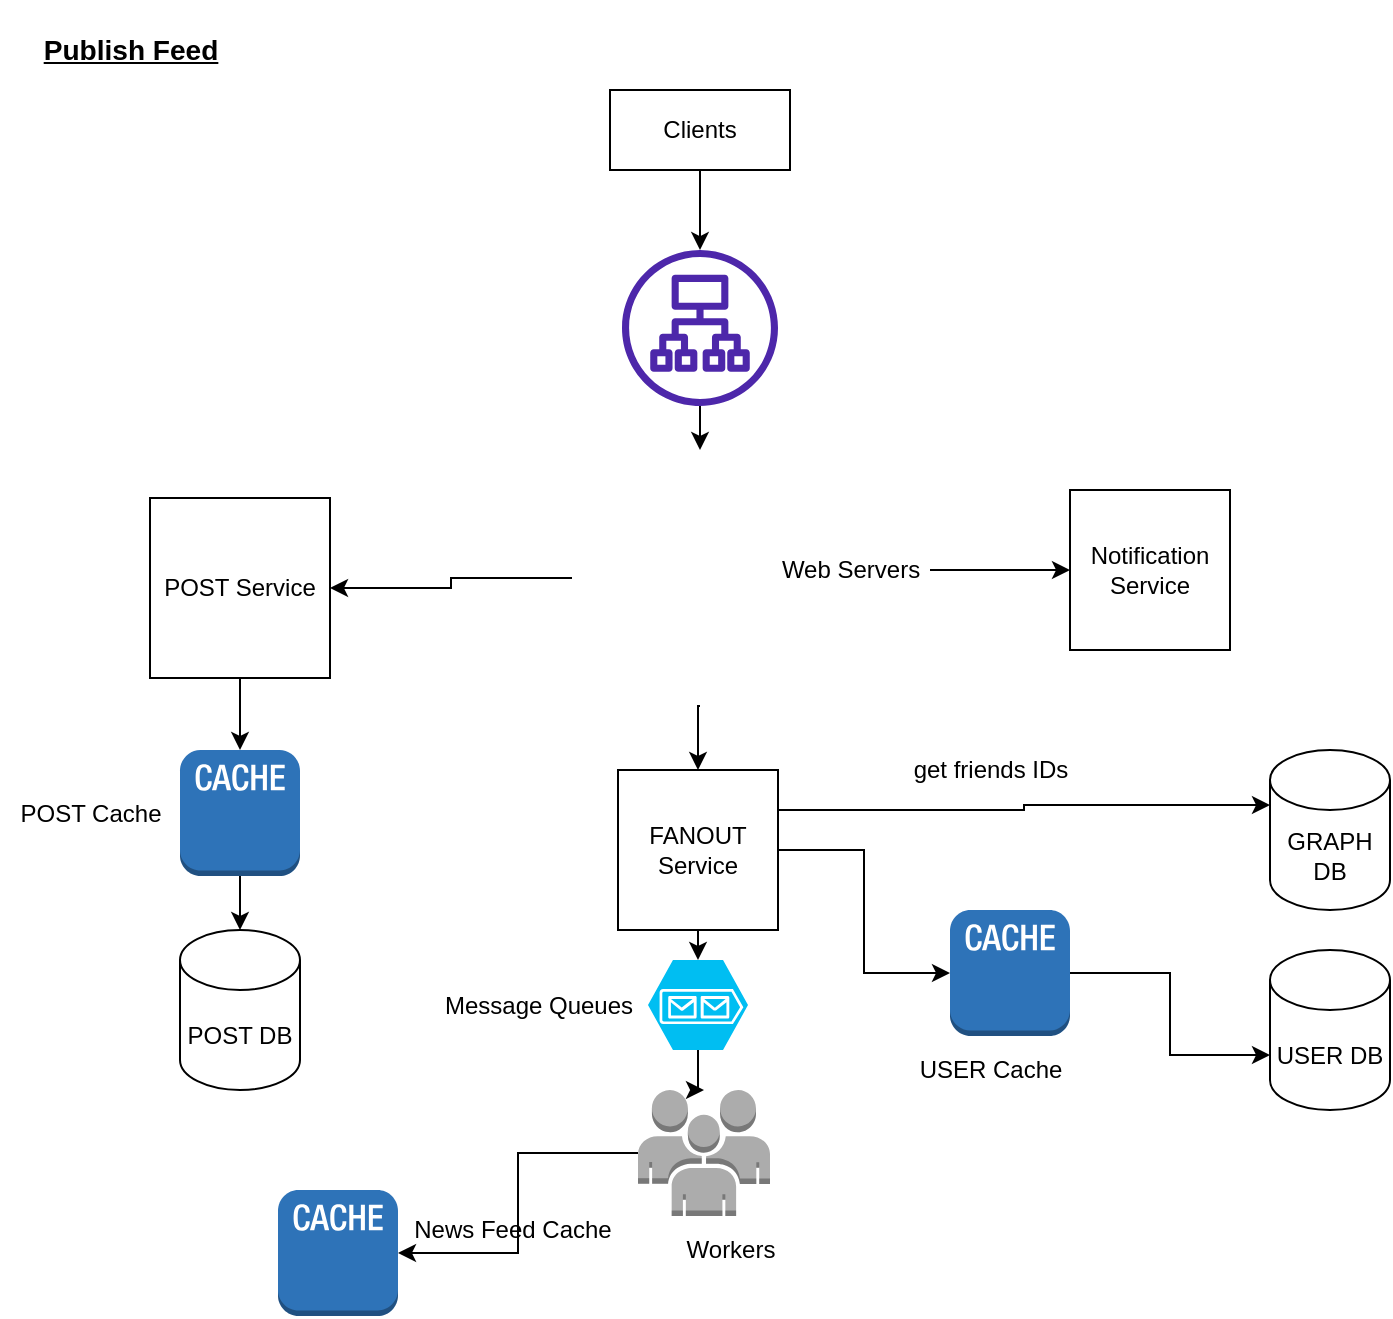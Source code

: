 <mxfile version="18.1.2" type="device"><diagram id="Eoc5AdAUnUh0SrnVLGfK" name="Page-1"><mxGraphModel dx="1796" dy="1714" grid="1" gridSize="10" guides="1" tooltips="1" connect="1" arrows="1" fold="1" page="1" pageScale="1" pageWidth="850" pageHeight="1100" math="0" shadow="0"><root><mxCell id="0"/><mxCell id="1" parent="0"/><mxCell id="FIIyBFY9BKztqlxXGOHK-1" value="&lt;h3&gt;&lt;u&gt;Publish Feed&lt;/u&gt;&lt;/h3&gt;" style="text;html=1;align=center;verticalAlign=middle;resizable=0;points=[];autosize=1;strokeColor=none;fillColor=none;" vertex="1" parent="1"><mxGeometry x="-10" y="-5" width="100" height="50" as="geometry"/></mxCell><mxCell id="FIIyBFY9BKztqlxXGOHK-5" style="edgeStyle=orthogonalEdgeStyle;rounded=0;orthogonalLoop=1;jettySize=auto;html=1;exitX=0.5;exitY=1;exitDx=0;exitDy=0;" edge="1" parent="1" source="FIIyBFY9BKztqlxXGOHK-2" target="FIIyBFY9BKztqlxXGOHK-4"><mxGeometry relative="1" as="geometry"/></mxCell><mxCell id="FIIyBFY9BKztqlxXGOHK-2" value="Clients" style="rounded=0;whiteSpace=wrap;html=1;" vertex="1" parent="1"><mxGeometry x="280" y="40" width="90" height="40" as="geometry"/></mxCell><mxCell id="FIIyBFY9BKztqlxXGOHK-9" style="edgeStyle=orthogonalEdgeStyle;rounded=0;orthogonalLoop=1;jettySize=auto;html=1;" edge="1" parent="1" source="FIIyBFY9BKztqlxXGOHK-4" target="FIIyBFY9BKztqlxXGOHK-6"><mxGeometry relative="1" as="geometry"/></mxCell><mxCell id="FIIyBFY9BKztqlxXGOHK-4" value="" style="sketch=0;outlineConnect=0;fontColor=#232F3E;gradientColor=none;fillColor=#4D27AA;strokeColor=none;dashed=0;verticalLabelPosition=bottom;verticalAlign=top;align=center;html=1;fontSize=12;fontStyle=0;aspect=fixed;pointerEvents=1;shape=mxgraph.aws4.application_load_balancer;" vertex="1" parent="1"><mxGeometry x="286" y="120" width="78" height="78" as="geometry"/></mxCell><mxCell id="FIIyBFY9BKztqlxXGOHK-11" style="edgeStyle=orthogonalEdgeStyle;rounded=0;orthogonalLoop=1;jettySize=auto;html=1;" edge="1" parent="1" source="FIIyBFY9BKztqlxXGOHK-6" target="FIIyBFY9BKztqlxXGOHK-10"><mxGeometry relative="1" as="geometry"/></mxCell><mxCell id="FIIyBFY9BKztqlxXGOHK-23" style="edgeStyle=orthogonalEdgeStyle;rounded=0;orthogonalLoop=1;jettySize=auto;html=1;exitX=0.5;exitY=1;exitDx=0;exitDy=0;entryX=0.5;entryY=0;entryDx=0;entryDy=0;" edge="1" parent="1" source="FIIyBFY9BKztqlxXGOHK-6" target="FIIyBFY9BKztqlxXGOHK-19"><mxGeometry relative="1" as="geometry"/></mxCell><mxCell id="FIIyBFY9BKztqlxXGOHK-6" value="" style="shape=image;html=1;verticalAlign=top;verticalLabelPosition=bottom;labelBackgroundColor=#ffffff;imageAspect=0;aspect=fixed;image=https://cdn1.iconfinder.com/data/icons/computer-hardware-glyphs-vol-2/52/server__cloud__database__storage__data__servers__computing-128.png" vertex="1" parent="1"><mxGeometry x="261" y="220" width="128" height="128" as="geometry"/></mxCell><mxCell id="FIIyBFY9BKztqlxXGOHK-18" style="edgeStyle=orthogonalEdgeStyle;rounded=0;orthogonalLoop=1;jettySize=auto;html=1;entryX=0;entryY=0.5;entryDx=0;entryDy=0;" edge="1" parent="1" source="FIIyBFY9BKztqlxXGOHK-8" target="FIIyBFY9BKztqlxXGOHK-17"><mxGeometry relative="1" as="geometry"/></mxCell><mxCell id="FIIyBFY9BKztqlxXGOHK-8" value="Web Servers" style="text;html=1;align=center;verticalAlign=middle;resizable=0;points=[];autosize=1;strokeColor=none;fillColor=none;" vertex="1" parent="1"><mxGeometry x="360" y="270" width="80" height="20" as="geometry"/></mxCell><mxCell id="FIIyBFY9BKztqlxXGOHK-13" style="edgeStyle=orthogonalEdgeStyle;rounded=0;orthogonalLoop=1;jettySize=auto;html=1;entryX=0.5;entryY=0;entryDx=0;entryDy=0;entryPerimeter=0;" edge="1" parent="1" source="FIIyBFY9BKztqlxXGOHK-10" target="FIIyBFY9BKztqlxXGOHK-12"><mxGeometry relative="1" as="geometry"/></mxCell><mxCell id="FIIyBFY9BKztqlxXGOHK-10" value="POST Service" style="whiteSpace=wrap;html=1;aspect=fixed;" vertex="1" parent="1"><mxGeometry x="50" y="244" width="90" height="90" as="geometry"/></mxCell><mxCell id="FIIyBFY9BKztqlxXGOHK-16" style="edgeStyle=orthogonalEdgeStyle;rounded=0;orthogonalLoop=1;jettySize=auto;html=1;entryX=0.5;entryY=0;entryDx=0;entryDy=0;entryPerimeter=0;" edge="1" parent="1" source="FIIyBFY9BKztqlxXGOHK-12" target="FIIyBFY9BKztqlxXGOHK-15"><mxGeometry relative="1" as="geometry"/></mxCell><mxCell id="FIIyBFY9BKztqlxXGOHK-12" value="" style="outlineConnect=0;dashed=0;verticalLabelPosition=bottom;verticalAlign=top;align=center;html=1;shape=mxgraph.aws3.cache_node;fillColor=#2E73B8;gradientColor=none;" vertex="1" parent="1"><mxGeometry x="65" y="370" width="60" height="63" as="geometry"/></mxCell><mxCell id="FIIyBFY9BKztqlxXGOHK-15" value="POST DB" style="shape=cylinder3;whiteSpace=wrap;html=1;boundedLbl=1;backgroundOutline=1;size=15;" vertex="1" parent="1"><mxGeometry x="65" y="460" width="60" height="80" as="geometry"/></mxCell><mxCell id="FIIyBFY9BKztqlxXGOHK-17" value="Notification Service" style="whiteSpace=wrap;html=1;aspect=fixed;" vertex="1" parent="1"><mxGeometry x="510" y="240" width="80" height="80" as="geometry"/></mxCell><mxCell id="FIIyBFY9BKztqlxXGOHK-29" style="edgeStyle=orthogonalEdgeStyle;rounded=0;orthogonalLoop=1;jettySize=auto;html=1;exitX=1;exitY=0.25;exitDx=0;exitDy=0;entryX=0;entryY=0;entryDx=0;entryDy=27.5;entryPerimeter=0;" edge="1" parent="1" source="FIIyBFY9BKztqlxXGOHK-19" target="FIIyBFY9BKztqlxXGOHK-28"><mxGeometry relative="1" as="geometry"/></mxCell><mxCell id="FIIyBFY9BKztqlxXGOHK-34" style="edgeStyle=orthogonalEdgeStyle;rounded=0;orthogonalLoop=1;jettySize=auto;html=1;entryX=0;entryY=0.5;entryDx=0;entryDy=0;entryPerimeter=0;" edge="1" parent="1" source="FIIyBFY9BKztqlxXGOHK-19" target="FIIyBFY9BKztqlxXGOHK-31"><mxGeometry relative="1" as="geometry"/></mxCell><mxCell id="FIIyBFY9BKztqlxXGOHK-39" style="edgeStyle=orthogonalEdgeStyle;rounded=0;orthogonalLoop=1;jettySize=auto;html=1;exitX=0.5;exitY=1;exitDx=0;exitDy=0;entryX=0.5;entryY=0;entryDx=0;entryDy=0;entryPerimeter=0;" edge="1" parent="1" source="FIIyBFY9BKztqlxXGOHK-19" target="FIIyBFY9BKztqlxXGOHK-36"><mxGeometry relative="1" as="geometry"/></mxCell><mxCell id="FIIyBFY9BKztqlxXGOHK-19" value="FANOUT Service" style="whiteSpace=wrap;html=1;aspect=fixed;" vertex="1" parent="1"><mxGeometry x="284" y="380" width="80" height="80" as="geometry"/></mxCell><mxCell id="FIIyBFY9BKztqlxXGOHK-22" value="POST Cache" style="text;html=1;align=center;verticalAlign=middle;resizable=0;points=[];autosize=1;strokeColor=none;fillColor=none;" vertex="1" parent="1"><mxGeometry x="-25" y="391.5" width="90" height="20" as="geometry"/></mxCell><mxCell id="FIIyBFY9BKztqlxXGOHK-25" value="" style="outlineConnect=0;dashed=0;verticalLabelPosition=bottom;verticalAlign=top;align=center;html=1;shape=mxgraph.aws3.cache_node;fillColor=#2E73B8;gradientColor=none;" vertex="1" parent="1"><mxGeometry x="114" y="590" width="60" height="63" as="geometry"/></mxCell><mxCell id="FIIyBFY9BKztqlxXGOHK-26" value="News Feed Cache" style="text;html=1;align=center;verticalAlign=middle;resizable=0;points=[];autosize=1;strokeColor=none;fillColor=none;" vertex="1" parent="1"><mxGeometry x="176" y="600" width="110" height="20" as="geometry"/></mxCell><mxCell id="FIIyBFY9BKztqlxXGOHK-28" value="GRAPH DB" style="shape=cylinder3;whiteSpace=wrap;html=1;boundedLbl=1;backgroundOutline=1;size=15;" vertex="1" parent="1"><mxGeometry x="610" y="370" width="60" height="80" as="geometry"/></mxCell><mxCell id="FIIyBFY9BKztqlxXGOHK-30" value="get friends IDs" style="text;html=1;align=center;verticalAlign=middle;resizable=0;points=[];autosize=1;strokeColor=none;fillColor=none;" vertex="1" parent="1"><mxGeometry x="425" y="370" width="90" height="20" as="geometry"/></mxCell><mxCell id="FIIyBFY9BKztqlxXGOHK-35" style="edgeStyle=orthogonalEdgeStyle;rounded=0;orthogonalLoop=1;jettySize=auto;html=1;exitX=1;exitY=0.5;exitDx=0;exitDy=0;exitPerimeter=0;entryX=0;entryY=0;entryDx=0;entryDy=52.5;entryPerimeter=0;" edge="1" parent="1" source="FIIyBFY9BKztqlxXGOHK-31" target="FIIyBFY9BKztqlxXGOHK-32"><mxGeometry relative="1" as="geometry"/></mxCell><mxCell id="FIIyBFY9BKztqlxXGOHK-31" value="" style="outlineConnect=0;dashed=0;verticalLabelPosition=bottom;verticalAlign=top;align=center;html=1;shape=mxgraph.aws3.cache_node;fillColor=#2E73B8;gradientColor=none;" vertex="1" parent="1"><mxGeometry x="450" y="450" width="60" height="63" as="geometry"/></mxCell><mxCell id="FIIyBFY9BKztqlxXGOHK-32" value="USER DB" style="shape=cylinder3;whiteSpace=wrap;html=1;boundedLbl=1;backgroundOutline=1;size=15;" vertex="1" parent="1"><mxGeometry x="610" y="470" width="60" height="80" as="geometry"/></mxCell><mxCell id="FIIyBFY9BKztqlxXGOHK-33" value="USER Cache" style="text;html=1;align=center;verticalAlign=middle;resizable=0;points=[];autosize=1;strokeColor=none;fillColor=none;" vertex="1" parent="1"><mxGeometry x="425" y="520" width="90" height="20" as="geometry"/></mxCell><mxCell id="FIIyBFY9BKztqlxXGOHK-42" style="edgeStyle=orthogonalEdgeStyle;rounded=0;orthogonalLoop=1;jettySize=auto;html=1;exitX=0.5;exitY=1;exitDx=0;exitDy=0;exitPerimeter=0;" edge="1" parent="1" source="FIIyBFY9BKztqlxXGOHK-36" target="FIIyBFY9BKztqlxXGOHK-40"><mxGeometry relative="1" as="geometry"/></mxCell><mxCell id="FIIyBFY9BKztqlxXGOHK-36" value="" style="verticalLabelPosition=bottom;html=1;verticalAlign=top;align=center;strokeColor=none;fillColor=#00BEF2;shape=mxgraph.azure.storage_queue;" vertex="1" parent="1"><mxGeometry x="299" y="475" width="50" height="45" as="geometry"/></mxCell><mxCell id="FIIyBFY9BKztqlxXGOHK-38" value="Message Queues" style="text;html=1;align=center;verticalAlign=middle;resizable=0;points=[];autosize=1;strokeColor=none;fillColor=none;" vertex="1" parent="1"><mxGeometry x="189" y="487.5" width="110" height="20" as="geometry"/></mxCell><mxCell id="FIIyBFY9BKztqlxXGOHK-43" style="edgeStyle=orthogonalEdgeStyle;rounded=0;orthogonalLoop=1;jettySize=auto;html=1;" edge="1" parent="1" source="FIIyBFY9BKztqlxXGOHK-40" target="FIIyBFY9BKztqlxXGOHK-25"><mxGeometry relative="1" as="geometry"/></mxCell><mxCell id="FIIyBFY9BKztqlxXGOHK-40" value="" style="outlineConnect=0;dashed=0;verticalLabelPosition=bottom;verticalAlign=top;align=center;html=1;shape=mxgraph.aws3.users;fillColor=#ACACAC;gradientColor=none;" vertex="1" parent="1"><mxGeometry x="294" y="540" width="66" height="63" as="geometry"/></mxCell><mxCell id="FIIyBFY9BKztqlxXGOHK-41" value="Workers" style="text;html=1;align=center;verticalAlign=middle;resizable=0;points=[];autosize=1;strokeColor=none;fillColor=none;" vertex="1" parent="1"><mxGeometry x="310" y="610" width="60" height="20" as="geometry"/></mxCell></root></mxGraphModel></diagram></mxfile>